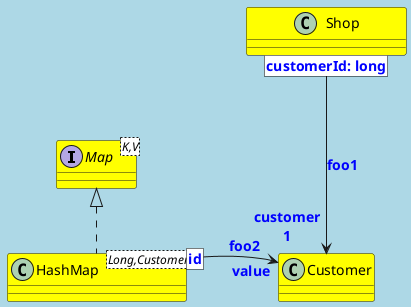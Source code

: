 {
  "sha1": "sqmtju6q1t7aeu9eqkutwpr8t4yw53w",
  "insertion": {
    "when": "2024-11-19T12:22:17.327Z",
    "url": "https://github.com/plantuml/plantuml/issues/1945",
    "user": "plantuml@gmail.com"
  }
}
@startuml
<style>
document {
  BackgroundColor lightBlue
}
arrow {
  FontColor Blue
  FontSize 14
  FontStyle bold
  cardinality {
  	FontColor red
	FontSize 10
	FontStyle italic
  }
}
class {
  BackgroundColor yellow
  generic {
  	BackgroundColor purple
  }
  qualified {
  	BackgroundColor green
  	FontColor ivory
  }
}
</style>

    interface Map<K,V>
    class HashMap<Long,Customer>

    Map <|.. HashMap
    Shop [customerId: long] ---> "customer\n1" Customer : foo1
    HashMap [id] -r-> "value" Customer : foo2
@enduml

